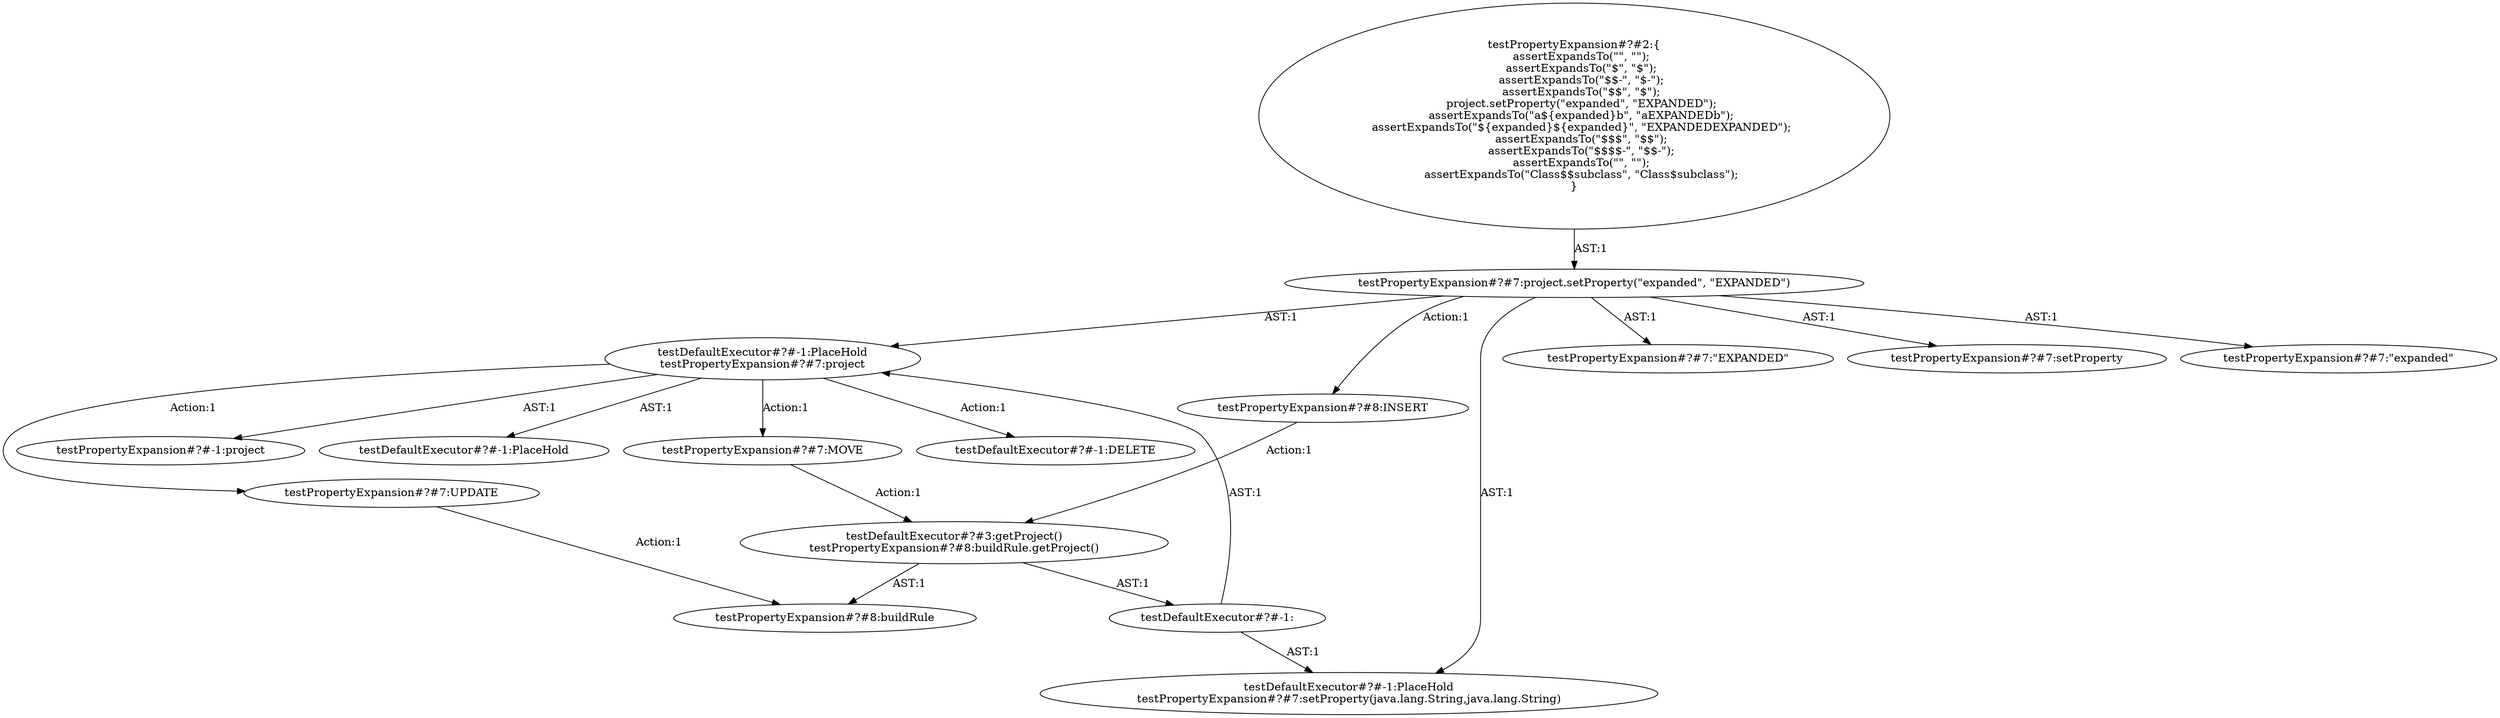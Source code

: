 digraph "Pattern" {
0 [label="testDefaultExecutor#?#-1:DELETE" shape=ellipse]
1 [label="testDefaultExecutor#?#-1:PlaceHold
testPropertyExpansion#?#7:project" shape=ellipse]
2 [label="testDefaultExecutor#?#-1:" shape=ellipse]
3 [label="testDefaultExecutor#?#3:getProject()
testPropertyExpansion#?#8:buildRule.getProject()" shape=ellipse]
4 [label="testDefaultExecutor#?#-1:PlaceHold
testPropertyExpansion#?#7:setProperty(java.lang.String,java.lang.String)" shape=ellipse]
5 [label="testDefaultExecutor#?#-1:PlaceHold" shape=ellipse]
6 [label="testPropertyExpansion#?#7:project.setProperty(\"expanded\", \"EXPANDED\")" shape=ellipse]
7 [label="testPropertyExpansion#?#7:\"EXPANDED\"" shape=ellipse]
8 [label="testPropertyExpansion#?#8:INSERT" shape=ellipse]
9 [label="testPropertyExpansion#?#2:\{
    assertExpandsTo(\"\", \"\");
    assertExpandsTo(\"$\", \"$\");
    assertExpandsTo(\"$$-\", \"$-\");
    assertExpandsTo(\"$$\", \"$\");
    project.setProperty(\"expanded\", \"EXPANDED\");
    assertExpandsTo(\"a$\{expanded\}b\", \"aEXPANDEDb\");
    assertExpandsTo(\"$\{expanded\}$\{expanded\}\", \"EXPANDEDEXPANDED\");
    assertExpandsTo(\"$$$\", \"$$\");
    assertExpandsTo(\"$$$$-\", \"$$-\");
    assertExpandsTo(\"\", \"\");
    assertExpandsTo(\"Class$$subclass\", \"Class$subclass\");
\}" shape=ellipse]
10 [label="testPropertyExpansion#?#7:UPDATE" shape=ellipse]
11 [label="testPropertyExpansion#?#7:setProperty" shape=ellipse]
12 [label="testPropertyExpansion#?#-1:project" shape=ellipse]
13 [label="testPropertyExpansion#?#7:\"expanded\"" shape=ellipse]
14 [label="testPropertyExpansion#?#7:MOVE" shape=ellipse]
15 [label="testPropertyExpansion#?#8:buildRule" shape=ellipse]
1 -> 0 [label="Action:1"];
1 -> 5 [label="AST:1"];
1 -> 10 [label="Action:1"];
1 -> 12 [label="AST:1"];
1 -> 14 [label="Action:1"];
2 -> 1 [label="AST:1"];
2 -> 4 [label="AST:1"];
3 -> 2 [label="AST:1"];
3 -> 15 [label="AST:1"];
6 -> 11 [label="AST:1"];
6 -> 1 [label="AST:1"];
6 -> 4 [label="AST:1"];
6 -> 13 [label="AST:1"];
6 -> 7 [label="AST:1"];
6 -> 8 [label="Action:1"];
8 -> 3 [label="Action:1"];
9 -> 6 [label="AST:1"];
10 -> 15 [label="Action:1"];
14 -> 3 [label="Action:1"];
}